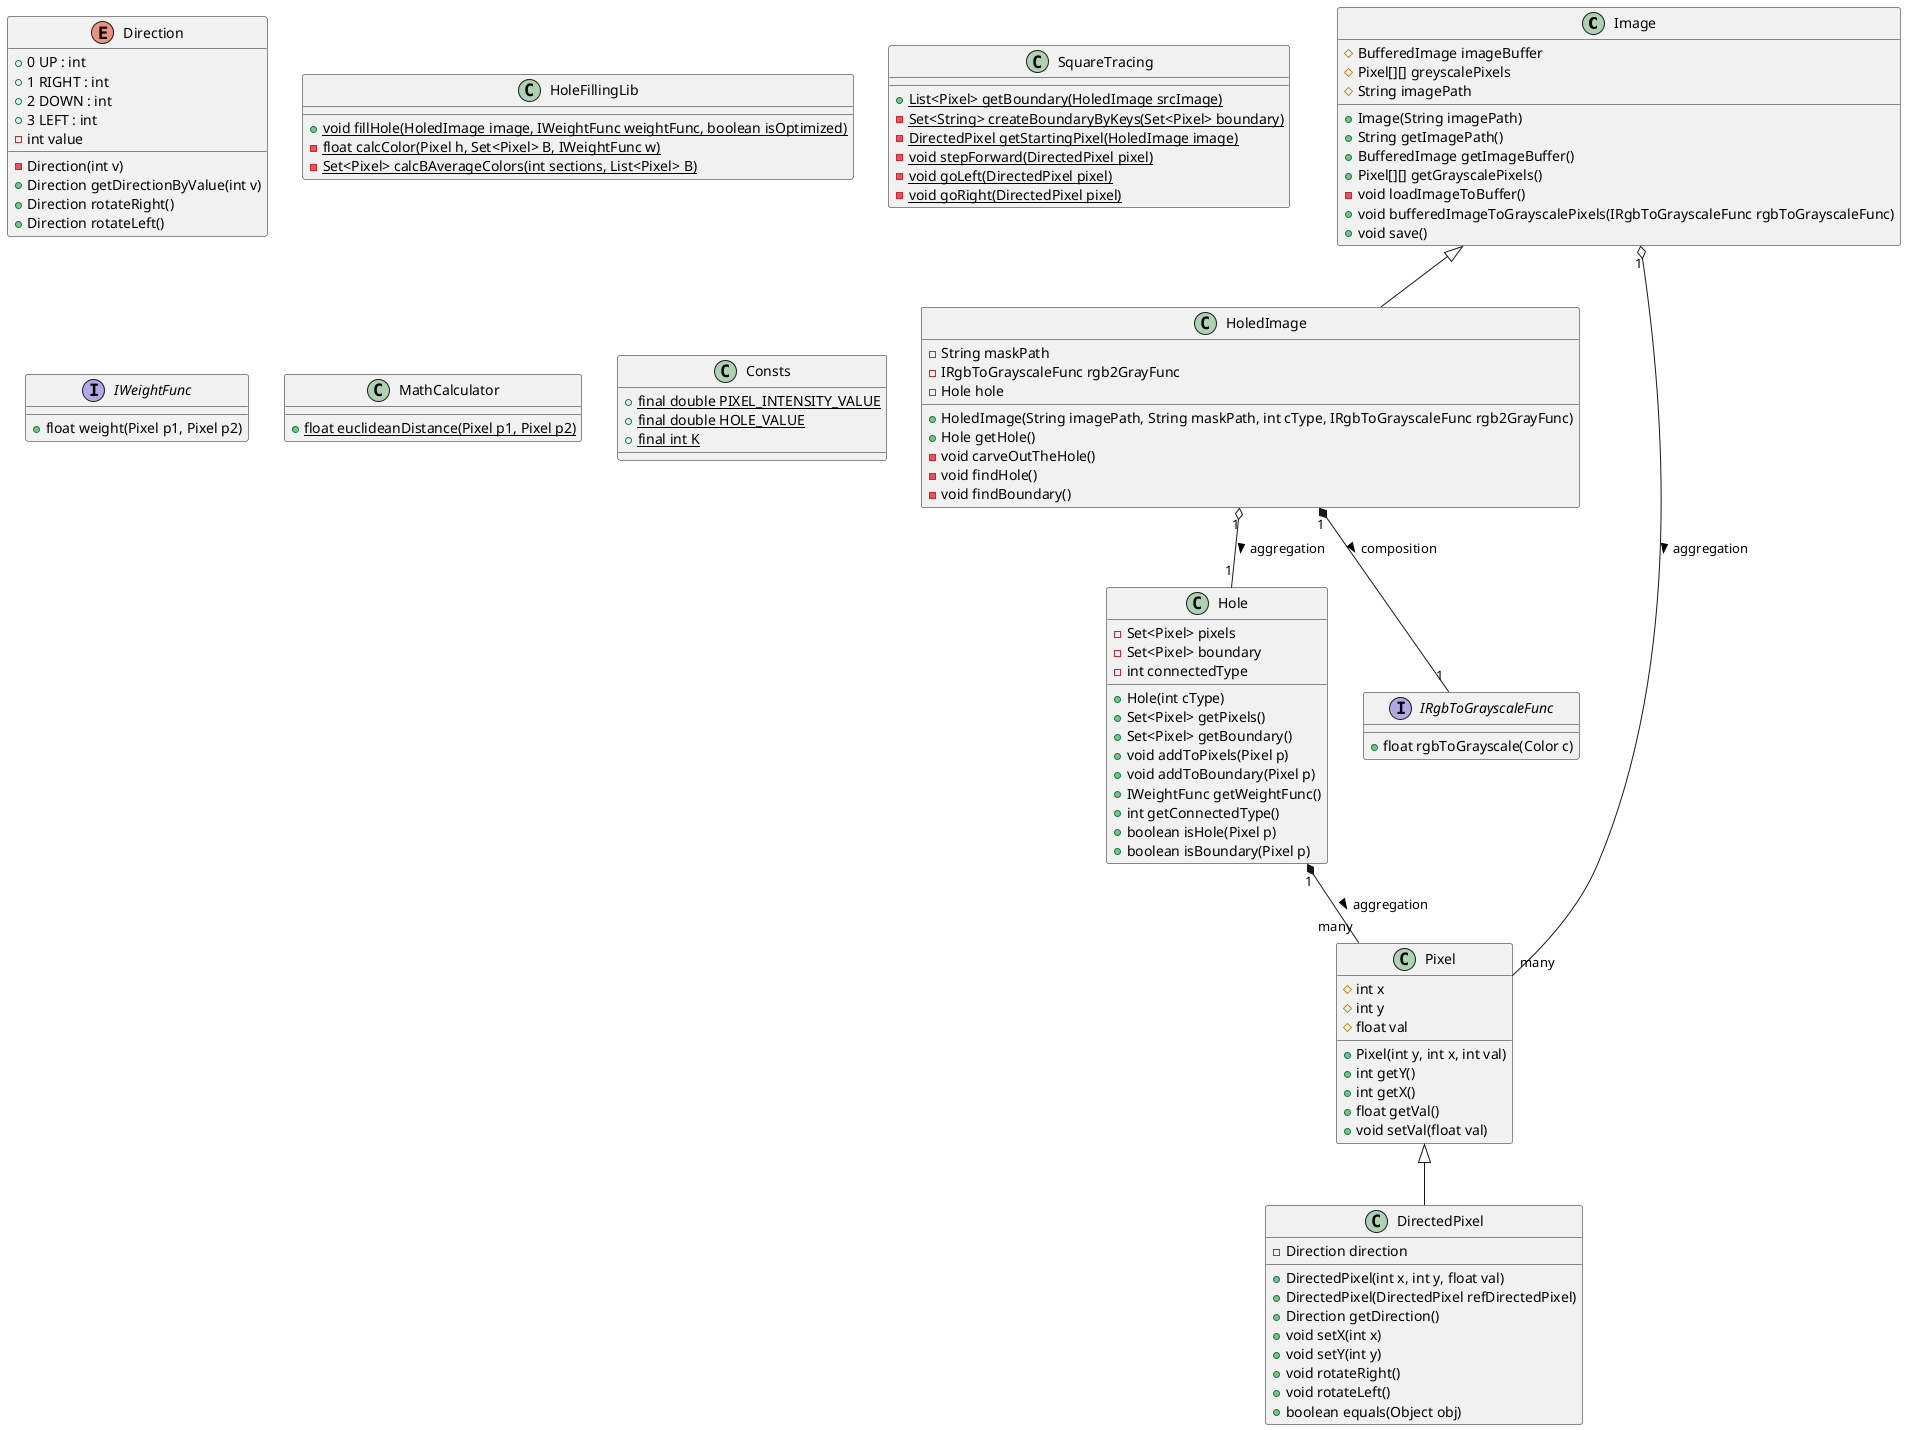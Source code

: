 @startuml
'https://plantuml.com/class-diagram

class Image{
    # BufferedImage imageBuffer
    # Pixel[][] greyscalePixels
    # String imagePath
    + Image(String imagePath)
    + String getImagePath()
    + BufferedImage getImageBuffer()
    + Pixel[][] getGrayscalePixels()
    - void loadImageToBuffer()
    + void bufferedImageToGrayscalePixels(IRgbToGrayscaleFunc rgbToGrayscaleFunc)
    + void save()
}

class HoledImage extends Image{
    - String maskPath
    - IRgbToGrayscaleFunc rgb2GrayFunc
    - Hole hole
    + HoledImage(String imagePath, String maskPath, int cType, IRgbToGrayscaleFunc rgb2GrayFunc)
    + Hole getHole()
    - void carveOutTheHole()
    - void findHole()
    - void findBoundary()
}

class Hole{
    - Set<Pixel> pixels
    - Set<Pixel> boundary
    - int connectedType
    + Hole(int cType)
    + Set<Pixel> getPixels()
    + Set<Pixel> getBoundary()
    + void addToPixels(Pixel p)
    + void addToBoundary(Pixel p)
    + IWeightFunc getWeightFunc()
    + int getConnectedType()
    + boolean isHole(Pixel p)
    + boolean isBoundary(Pixel p)
}

class Pixel{
    # int x
    # int y
    # float val
    + Pixel(int y, int x, int val)
    + int getY()
    + int getX()
    + float getVal()
    + void setVal(float val)
}

class DirectedPixel extends Pixel{
    - Direction direction
    + DirectedPixel(int x, int y, float val)
    + DirectedPixel(DirectedPixel refDirectedPixel)
    + Direction getDirection()
    + void setX(int x)
    + void setY(int y)
    + void rotateRight()
    + void rotateLeft()
    + boolean equals(Object obj)
}

enum Direction{
    + 0 UP : int
    + 1 RIGHT : int
    + 2 DOWN : int
    + 3 LEFT : int
    - Direction(int v)
    - int value
    + Direction getDirectionByValue(int v)
    + Direction rotateRight()
    + Direction rotateLeft()
}

class HoleFillingLib{
    + {static} void fillHole(HoledImage image, IWeightFunc weightFunc, boolean isOptimized)
    - {static} float calcColor(Pixel h, Set<Pixel> B, IWeightFunc w)
    - {static} Set<Pixel> calcBAverageColors(int sections, List<Pixel> B)
}

class SquareTracing{
    + {static} List<Pixel> getBoundary(HoledImage srcImage)
    - {static} Set<String> createBoundaryByKeys(Set<Pixel> boundary)
    - {static} DirectedPixel getStartingPixel(HoledImage image)
    - {static} void stepForward(DirectedPixel pixel)
    - {static} void goLeft(DirectedPixel pixel)
    - {static} void goRight(DirectedPixel pixel)
}

interface IWeightFunc{
    + float weight(Pixel p1, Pixel p2)
}

interface IRgbToGrayscaleFunc{
    + float rgbToGrayscale(Color c)
}

class MathCalculator{
    + {static} float euclideanDistance(Pixel p1, Pixel p2)
}

class Consts{
    + {static} final double PIXEL_INTENSITY_VALUE
    + {static} final double HOLE_VALUE
    + {static} final int K
}

'Aggregation
Image "1" o-- "many" Pixel : aggregation >
HoledImage "1" o-- "1" Hole : aggregation >


'Composition
HoledImage "1" *-- "1" IRgbToGrayscaleFunc : composition >
Hole "1" *-- "many" Pixel : aggregation >

@enduml
